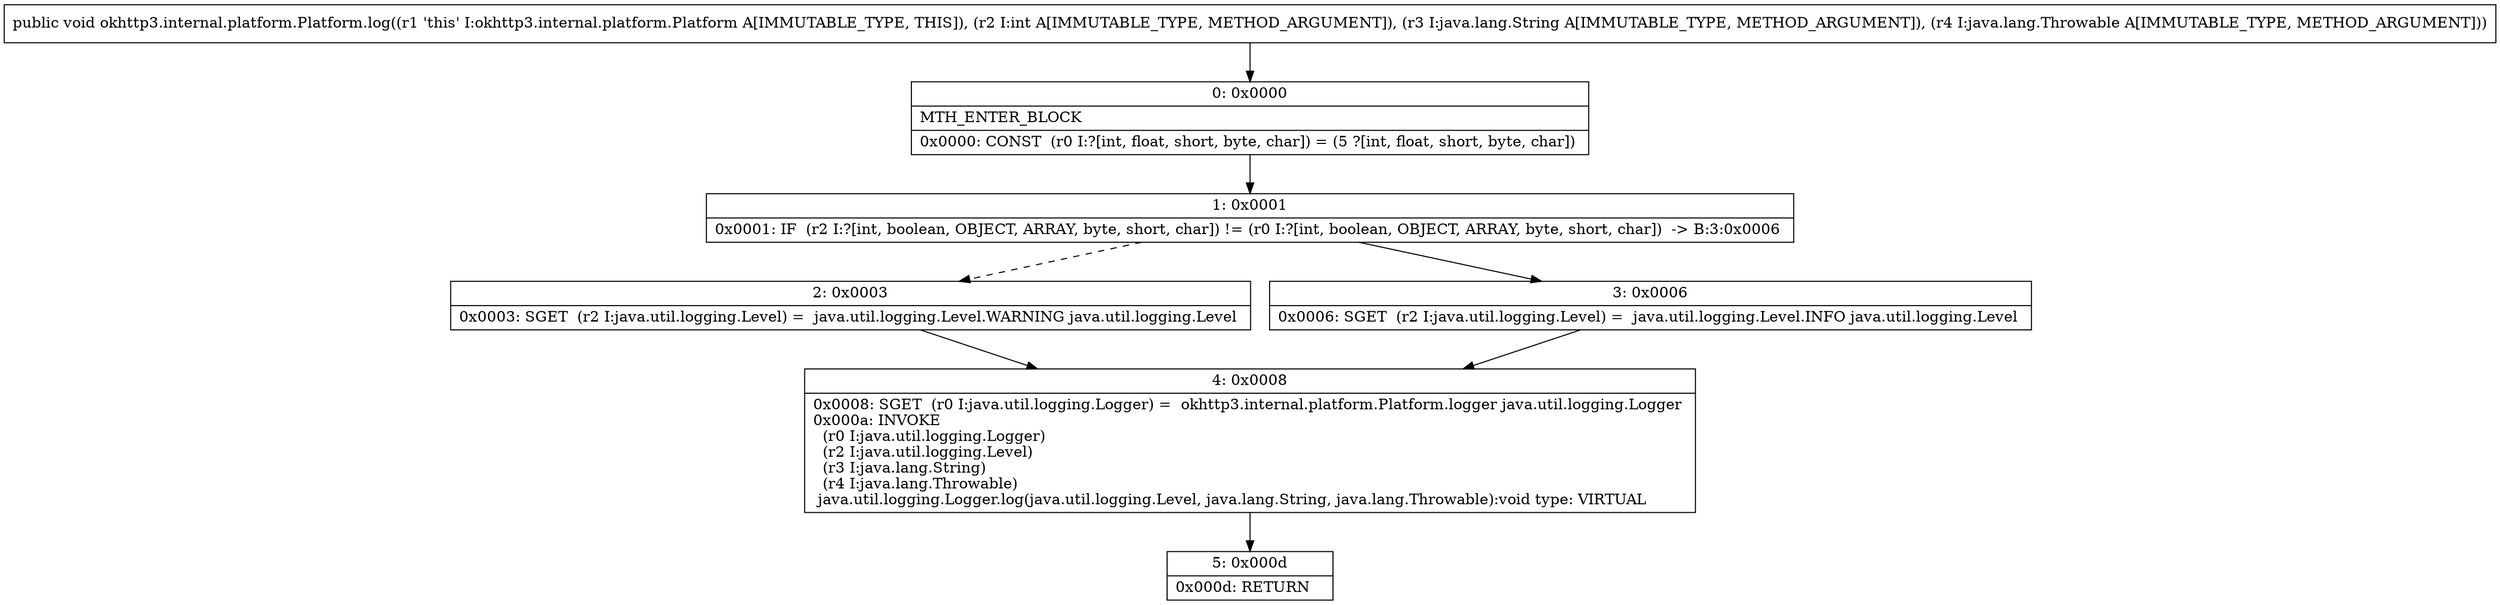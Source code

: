 digraph "CFG forokhttp3.internal.platform.Platform.log(ILjava\/lang\/String;Ljava\/lang\/Throwable;)V" {
Node_0 [shape=record,label="{0\:\ 0x0000|MTH_ENTER_BLOCK\l|0x0000: CONST  (r0 I:?[int, float, short, byte, char]) = (5 ?[int, float, short, byte, char]) \l}"];
Node_1 [shape=record,label="{1\:\ 0x0001|0x0001: IF  (r2 I:?[int, boolean, OBJECT, ARRAY, byte, short, char]) != (r0 I:?[int, boolean, OBJECT, ARRAY, byte, short, char])  \-\> B:3:0x0006 \l}"];
Node_2 [shape=record,label="{2\:\ 0x0003|0x0003: SGET  (r2 I:java.util.logging.Level) =  java.util.logging.Level.WARNING java.util.logging.Level \l}"];
Node_3 [shape=record,label="{3\:\ 0x0006|0x0006: SGET  (r2 I:java.util.logging.Level) =  java.util.logging.Level.INFO java.util.logging.Level \l}"];
Node_4 [shape=record,label="{4\:\ 0x0008|0x0008: SGET  (r0 I:java.util.logging.Logger) =  okhttp3.internal.platform.Platform.logger java.util.logging.Logger \l0x000a: INVOKE  \l  (r0 I:java.util.logging.Logger)\l  (r2 I:java.util.logging.Level)\l  (r3 I:java.lang.String)\l  (r4 I:java.lang.Throwable)\l java.util.logging.Logger.log(java.util.logging.Level, java.lang.String, java.lang.Throwable):void type: VIRTUAL \l}"];
Node_5 [shape=record,label="{5\:\ 0x000d|0x000d: RETURN   \l}"];
MethodNode[shape=record,label="{public void okhttp3.internal.platform.Platform.log((r1 'this' I:okhttp3.internal.platform.Platform A[IMMUTABLE_TYPE, THIS]), (r2 I:int A[IMMUTABLE_TYPE, METHOD_ARGUMENT]), (r3 I:java.lang.String A[IMMUTABLE_TYPE, METHOD_ARGUMENT]), (r4 I:java.lang.Throwable A[IMMUTABLE_TYPE, METHOD_ARGUMENT])) }"];
MethodNode -> Node_0;
Node_0 -> Node_1;
Node_1 -> Node_2[style=dashed];
Node_1 -> Node_3;
Node_2 -> Node_4;
Node_3 -> Node_4;
Node_4 -> Node_5;
}

